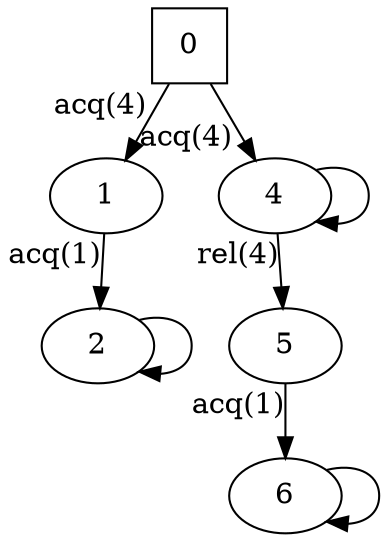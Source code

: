 digraph auto_0{
0[shape=square];
1;
2;
4;
5;
6;
0 -> 1[xlabel="acq(4)"];
0 -> 4[xlabel="acq(4)"];
4 -> 5[xlabel="rel(4)"];
4 -> 4;
5 -> 6[xlabel="acq(1)"];
6 -> 6;
1 -> 2[xlabel="acq(1)"];
2 -> 2;
}
